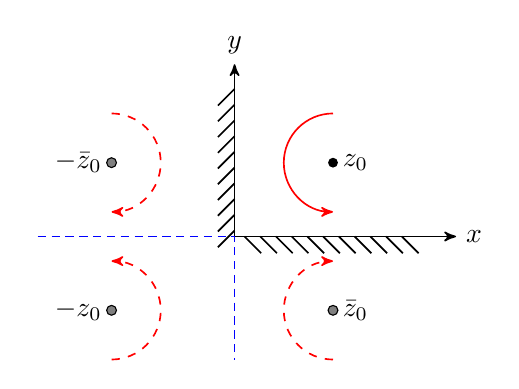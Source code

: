 \usetikzlibrary{%
    decorations.pathreplacing,%
    decorations.pathmorphing,arrows
}
\begin{tikzpicture}[ media/.style={font={\footnotesize\sffamily}},
    interface/.style={
        postaction={draw,decorate,decoration={border,angle=-45,
                    amplitude=0.3cm,segment length=2mm}}},scale=1.25]
\draw[semithick,interface](1,1.5)--(1,0)--(3,0);
\draw[semithick,->,>=stealth'](3,0)--(3.25,0) node[right]{$x$};
\draw[semithick,->,>=stealth'](1,1.5)--(1,1.75) node[above]{$y$};
\draw[semithick,blue,densely dashed](-1,0)--(1,0)--(1,-1.25);

\fill(2,0.75) circle(0.05) node[right]{$z_0$};
\draw[semithick,red,->,>=stealth'](2,1.25) arc(90:270:0.5);
\fill[gray,draw=black](-0.25,0.75) circle(0.05) node[left,black]{$-\bar{z}_0$};
\draw[semithick,red,->,>=stealth',dashed](-0.25,1.25) arc(90:-90:0.5);

\fill[gray,draw=black](-0.25,-0.75) circle(0.05) node[left,black]{$-z_0$};
\draw[semithick,red,->,>=stealth',dashed](-0.25,-1.25) arc(-90:90:0.5);

\fill[gray,draw=black](2,-0.75) circle(0.05)node[right,black]{$\bar{z}_0$};
\draw[semithick,red,->,>=stealth',dashed](2,-1.25) arc(-90:-270:0.5);

%\fill[blue!20](0.5,1)--(0.5,0.05)--(2,0.05)--(2,0.75);

%\draw[semithick] (0.5,1.25)--(0.5,0.05)--(2,0.05)--(2,1.25);
%\draw[blue, semithick] (0.5,1)--(2,0.75);
%\draw[blue,dashed](2,0.75)--(0.75,0.75);
%\draw (1,0.75) arc(180:170:1) node[blue,above]{$\theta$};
%\draw [semithick,->,>=stealth',blue] (2.1,0.5)--(2.75,0.5) node[right]{$a$};



\end{tikzpicture}
